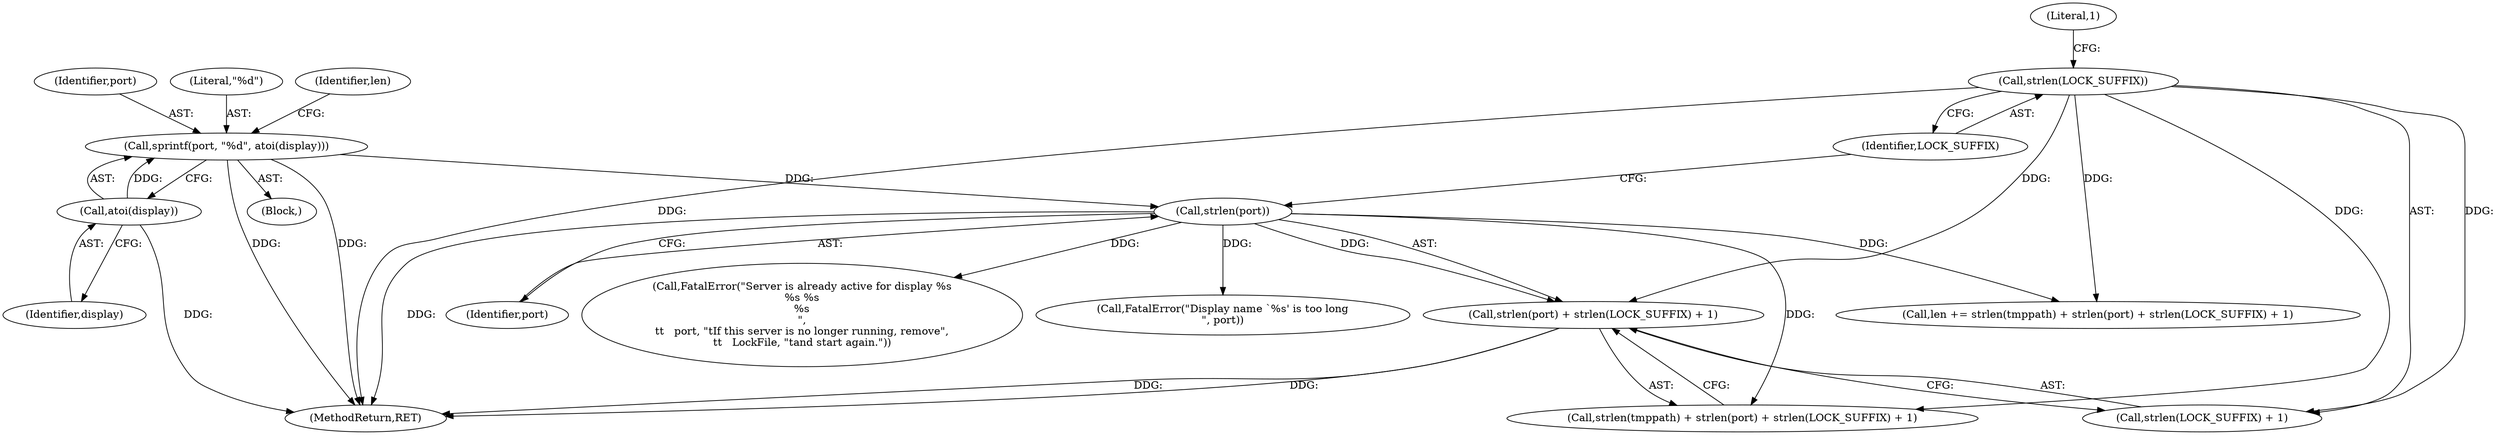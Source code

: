 digraph "0_xserver_6ba44b91e37622ef8c146d8f2ac92d708a18ed34@API" {
"1000153" [label="(Call,strlen(port) + strlen(LOCK_SUFFIX) + 1)"];
"1000154" [label="(Call,strlen(port))"];
"1000131" [label="(Call,sprintf(port, \"%d\", atoi(display)))"];
"1000134" [label="(Call,atoi(display))"];
"1000157" [label="(Call,strlen(LOCK_SUFFIX))"];
"1000155" [label="(Identifier,port)"];
"1000154" [label="(Call,strlen(port))"];
"1000135" [label="(Identifier,display)"];
"1000156" [label="(Call,strlen(LOCK_SUFFIX) + 1)"];
"1000111" [label="(Block,)"];
"1000148" [label="(Call,len += strlen(tmppath) + strlen(port) + strlen(LOCK_SUFFIX) + 1)"];
"1000131" [label="(Call,sprintf(port, \"%d\", atoi(display)))"];
"1000375" [label="(Call,FatalError(\"Server is already active for display %s\n%s %s\n%s\n\",\n\t\t   port, \"\tIf this server is no longer running, remove\",\n\t\t   LockFile, \"\tand start again.\"))"];
"1000153" [label="(Call,strlen(port) + strlen(LOCK_SUFFIX) + 1)"];
"1000158" [label="(Identifier,LOCK_SUFFIX)"];
"1000133" [label="(Literal,\"%d\")"];
"1000150" [label="(Call,strlen(tmppath) + strlen(port) + strlen(LOCK_SUFFIX) + 1)"];
"1000159" [label="(Literal,1)"];
"1000137" [label="(Identifier,len)"];
"1000157" [label="(Call,strlen(LOCK_SUFFIX))"];
"1000134" [label="(Call,atoi(display))"];
"1000132" [label="(Identifier,port)"];
"1000165" [label="(Call,FatalError(\"Display name `%s' is too long\n\", port))"];
"1000392" [label="(MethodReturn,RET)"];
"1000153" -> "1000150"  [label="AST: "];
"1000153" -> "1000156"  [label="CFG: "];
"1000154" -> "1000153"  [label="AST: "];
"1000156" -> "1000153"  [label="AST: "];
"1000150" -> "1000153"  [label="CFG: "];
"1000153" -> "1000392"  [label="DDG: "];
"1000153" -> "1000392"  [label="DDG: "];
"1000154" -> "1000153"  [label="DDG: "];
"1000157" -> "1000153"  [label="DDG: "];
"1000154" -> "1000155"  [label="CFG: "];
"1000155" -> "1000154"  [label="AST: "];
"1000158" -> "1000154"  [label="CFG: "];
"1000154" -> "1000392"  [label="DDG: "];
"1000154" -> "1000148"  [label="DDG: "];
"1000154" -> "1000150"  [label="DDG: "];
"1000131" -> "1000154"  [label="DDG: "];
"1000154" -> "1000165"  [label="DDG: "];
"1000154" -> "1000375"  [label="DDG: "];
"1000131" -> "1000111"  [label="AST: "];
"1000131" -> "1000134"  [label="CFG: "];
"1000132" -> "1000131"  [label="AST: "];
"1000133" -> "1000131"  [label="AST: "];
"1000134" -> "1000131"  [label="AST: "];
"1000137" -> "1000131"  [label="CFG: "];
"1000131" -> "1000392"  [label="DDG: "];
"1000131" -> "1000392"  [label="DDG: "];
"1000134" -> "1000131"  [label="DDG: "];
"1000134" -> "1000135"  [label="CFG: "];
"1000135" -> "1000134"  [label="AST: "];
"1000134" -> "1000392"  [label="DDG: "];
"1000157" -> "1000156"  [label="AST: "];
"1000157" -> "1000158"  [label="CFG: "];
"1000158" -> "1000157"  [label="AST: "];
"1000159" -> "1000157"  [label="CFG: "];
"1000157" -> "1000392"  [label="DDG: "];
"1000157" -> "1000148"  [label="DDG: "];
"1000157" -> "1000150"  [label="DDG: "];
"1000157" -> "1000156"  [label="DDG: "];
}
